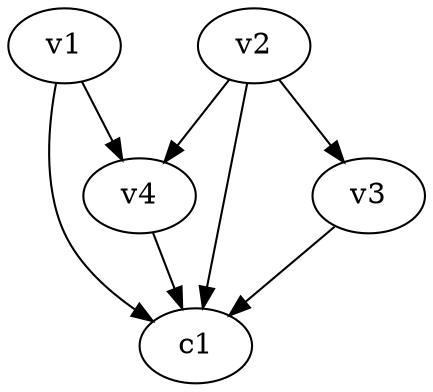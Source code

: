 strict digraph  {
c1;
v1;
v2;
v3;
v4;
v1 -> c1  [weight=1];
v1 -> v4  [weight=1];
v2 -> c1  [weight=1];
v2 -> v3  [weight=1];
v2 -> v4  [weight=1];
v3 -> c1  [weight=1];
v4 -> c1  [weight=1];
}
